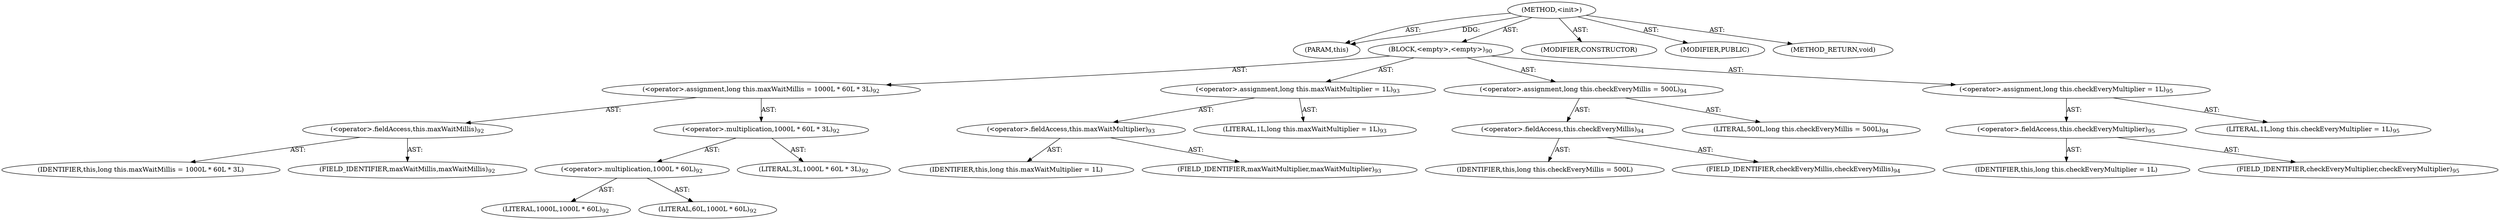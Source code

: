 digraph "&lt;init&gt;" {  
"111669149706" [label = <(METHOD,&lt;init&gt;)> ]
"115964117006" [label = <(PARAM,this)> ]
"25769803803" [label = <(BLOCK,&lt;empty&gt;,&lt;empty&gt;)<SUB>90</SUB>> ]
"30064771212" [label = <(&lt;operator&gt;.assignment,long this.maxWaitMillis = 1000L * 60L * 3L)<SUB>92</SUB>> ]
"30064771213" [label = <(&lt;operator&gt;.fieldAccess,this.maxWaitMillis)<SUB>92</SUB>> ]
"68719476813" [label = <(IDENTIFIER,this,long this.maxWaitMillis = 1000L * 60L * 3L)> ]
"55834574894" [label = <(FIELD_IDENTIFIER,maxWaitMillis,maxWaitMillis)<SUB>92</SUB>> ]
"30064771214" [label = <(&lt;operator&gt;.multiplication,1000L * 60L * 3L)<SUB>92</SUB>> ]
"30064771215" [label = <(&lt;operator&gt;.multiplication,1000L * 60L)<SUB>92</SUB>> ]
"90194313246" [label = <(LITERAL,1000L,1000L * 60L)<SUB>92</SUB>> ]
"90194313247" [label = <(LITERAL,60L,1000L * 60L)<SUB>92</SUB>> ]
"90194313248" [label = <(LITERAL,3L,1000L * 60L * 3L)<SUB>92</SUB>> ]
"30064771216" [label = <(&lt;operator&gt;.assignment,long this.maxWaitMultiplier = 1L)<SUB>93</SUB>> ]
"30064771217" [label = <(&lt;operator&gt;.fieldAccess,this.maxWaitMultiplier)<SUB>93</SUB>> ]
"68719476814" [label = <(IDENTIFIER,this,long this.maxWaitMultiplier = 1L)> ]
"55834574895" [label = <(FIELD_IDENTIFIER,maxWaitMultiplier,maxWaitMultiplier)<SUB>93</SUB>> ]
"90194313249" [label = <(LITERAL,1L,long this.maxWaitMultiplier = 1L)<SUB>93</SUB>> ]
"30064771218" [label = <(&lt;operator&gt;.assignment,long this.checkEveryMillis = 500L)<SUB>94</SUB>> ]
"30064771219" [label = <(&lt;operator&gt;.fieldAccess,this.checkEveryMillis)<SUB>94</SUB>> ]
"68719476815" [label = <(IDENTIFIER,this,long this.checkEveryMillis = 500L)> ]
"55834574896" [label = <(FIELD_IDENTIFIER,checkEveryMillis,checkEveryMillis)<SUB>94</SUB>> ]
"90194313250" [label = <(LITERAL,500L,long this.checkEveryMillis = 500L)<SUB>94</SUB>> ]
"30064771220" [label = <(&lt;operator&gt;.assignment,long this.checkEveryMultiplier = 1L)<SUB>95</SUB>> ]
"30064771221" [label = <(&lt;operator&gt;.fieldAccess,this.checkEveryMultiplier)<SUB>95</SUB>> ]
"68719476816" [label = <(IDENTIFIER,this,long this.checkEveryMultiplier = 1L)> ]
"55834574897" [label = <(FIELD_IDENTIFIER,checkEveryMultiplier,checkEveryMultiplier)<SUB>95</SUB>> ]
"90194313251" [label = <(LITERAL,1L,long this.checkEveryMultiplier = 1L)<SUB>95</SUB>> ]
"133143986216" [label = <(MODIFIER,CONSTRUCTOR)> ]
"133143986217" [label = <(MODIFIER,PUBLIC)> ]
"128849018890" [label = <(METHOD_RETURN,void)> ]
  "111669149706" -> "115964117006"  [ label = "AST: "] 
  "111669149706" -> "25769803803"  [ label = "AST: "] 
  "111669149706" -> "133143986216"  [ label = "AST: "] 
  "111669149706" -> "133143986217"  [ label = "AST: "] 
  "111669149706" -> "128849018890"  [ label = "AST: "] 
  "25769803803" -> "30064771212"  [ label = "AST: "] 
  "25769803803" -> "30064771216"  [ label = "AST: "] 
  "25769803803" -> "30064771218"  [ label = "AST: "] 
  "25769803803" -> "30064771220"  [ label = "AST: "] 
  "30064771212" -> "30064771213"  [ label = "AST: "] 
  "30064771212" -> "30064771214"  [ label = "AST: "] 
  "30064771213" -> "68719476813"  [ label = "AST: "] 
  "30064771213" -> "55834574894"  [ label = "AST: "] 
  "30064771214" -> "30064771215"  [ label = "AST: "] 
  "30064771214" -> "90194313248"  [ label = "AST: "] 
  "30064771215" -> "90194313246"  [ label = "AST: "] 
  "30064771215" -> "90194313247"  [ label = "AST: "] 
  "30064771216" -> "30064771217"  [ label = "AST: "] 
  "30064771216" -> "90194313249"  [ label = "AST: "] 
  "30064771217" -> "68719476814"  [ label = "AST: "] 
  "30064771217" -> "55834574895"  [ label = "AST: "] 
  "30064771218" -> "30064771219"  [ label = "AST: "] 
  "30064771218" -> "90194313250"  [ label = "AST: "] 
  "30064771219" -> "68719476815"  [ label = "AST: "] 
  "30064771219" -> "55834574896"  [ label = "AST: "] 
  "30064771220" -> "30064771221"  [ label = "AST: "] 
  "30064771220" -> "90194313251"  [ label = "AST: "] 
  "30064771221" -> "68719476816"  [ label = "AST: "] 
  "30064771221" -> "55834574897"  [ label = "AST: "] 
  "111669149706" -> "115964117006"  [ label = "DDG: "] 
}
